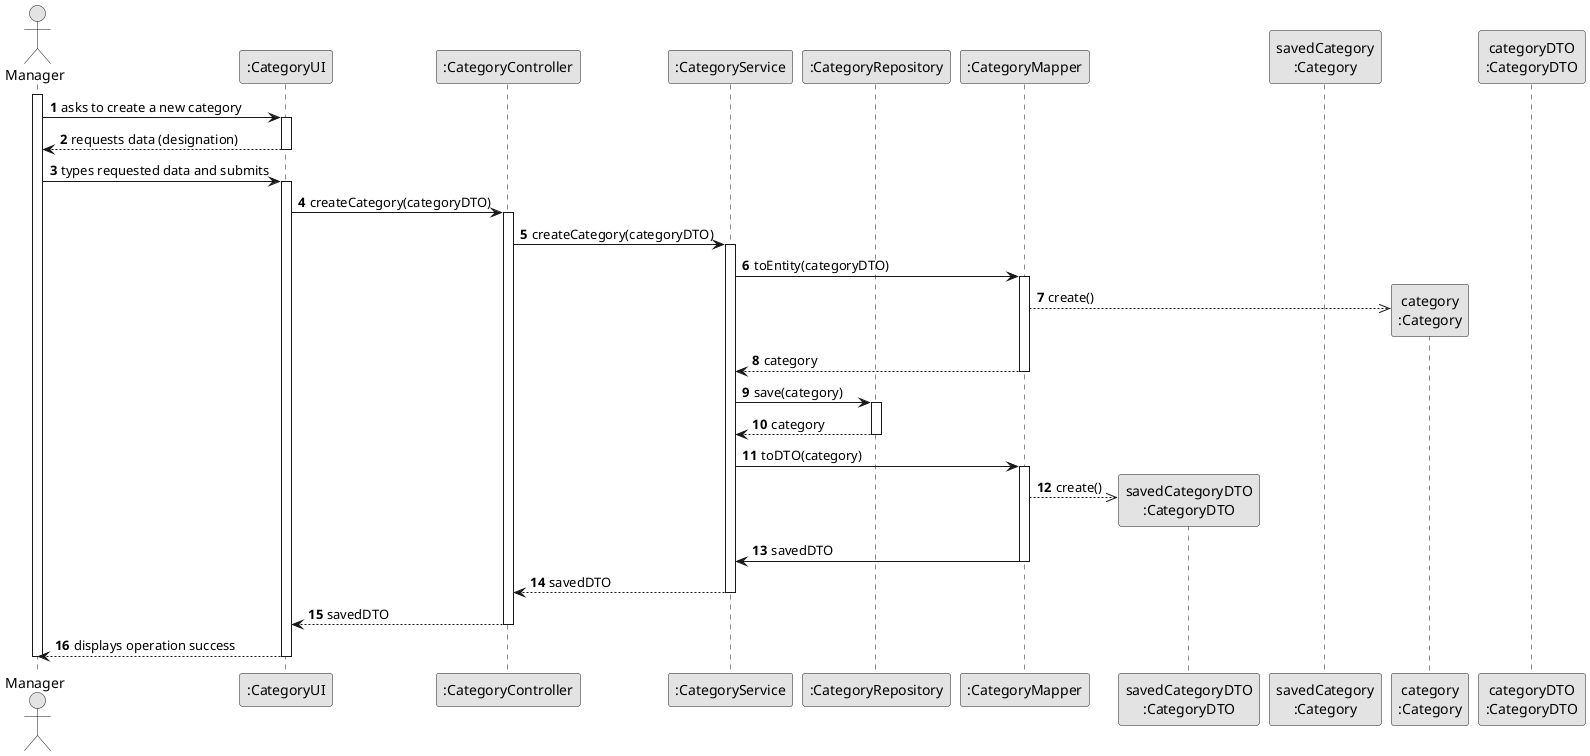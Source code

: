 @startuml
skinparam monochrome true
skinparam packageStyle rectangle
skinparam shadowing false

autonumber

actor Manager as M
participant ":CategoryUI" as UI
participant ":CategoryController" as CTRL
participant ":CategoryService" as SERV
participant ":CategoryRepository" as REPO
participant ":CategoryMapper" as MAPPER

participant "savedCategoryDTO\n:CategoryDTO" as SAVEDDTO
participant "savedCategory\n:Category" as SAVEDCATEGORY
participant "category\n:Category" as CATEGORY
participant "categoryDTO\n:CategoryDTO" as DTO


activate M

    M -> UI : asks to create a new category
    activate UI

        UI --> M : requests data (designation)
    deactivate UI

    M -> UI : types requested data and submits
    activate UI

        UI -> CTRL : createCategory(categoryDTO)
        activate CTRL

            CTRL -> SERV : createCategory(categoryDTO)
            activate SERV

                    SERV -> MAPPER : toEntity(categoryDTO)
                activate MAPPER

                    MAPPER -->> CATEGORY**: create()

                    MAPPER --> SERV : category
                deactivate MAPPER
                SERV -> REPO : save(category)

                activate REPO

                    REPO --> SERV : category
                deactivate REPO

                SERV -> MAPPER : toDTO(category)
                activate MAPPER

                MAPPER -->> SAVEDDTO**: create()

                MAPPER -> SERV : savedDTO
                deactivate MAPPER

                SERV --> CTRL : savedDTO
            deactivate SERV

            CTRL --> UI : savedDTO
        deactivate CTRL

        UI --> M : displays operation success
    deactivate UI

deactivate M

@enduml
